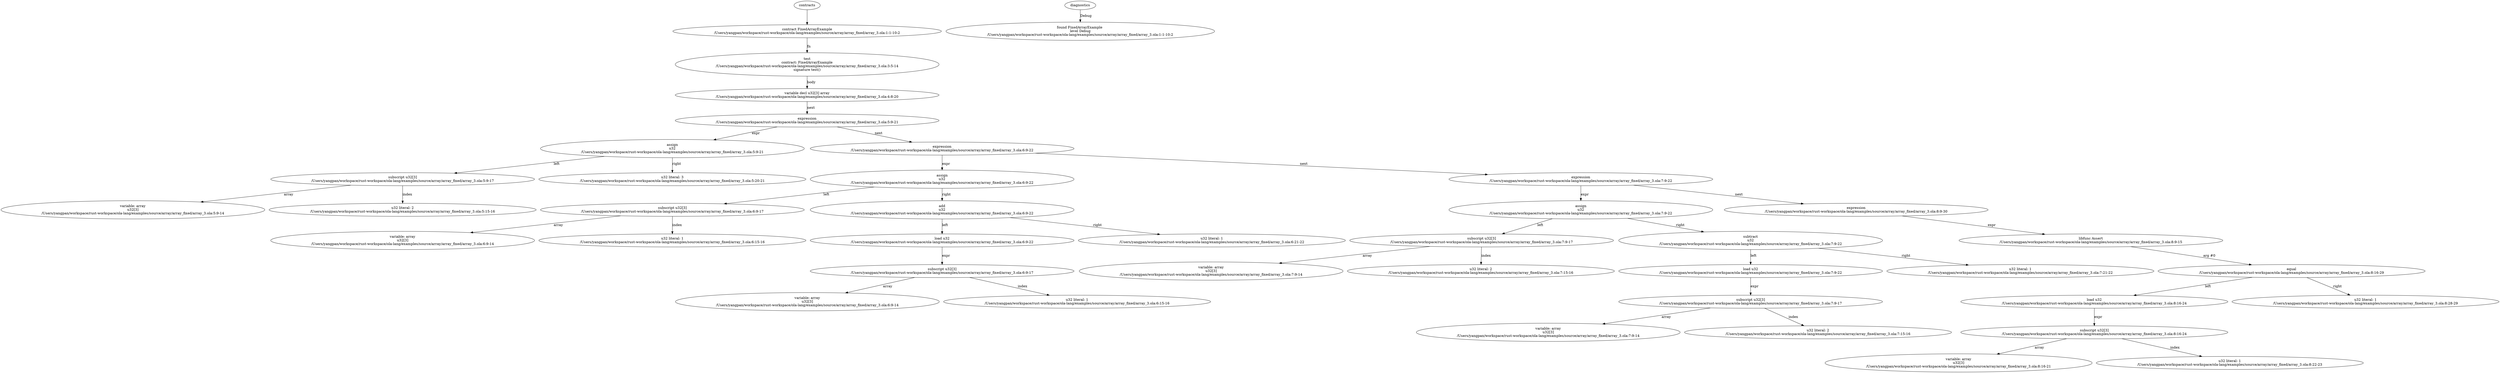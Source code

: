 strict digraph "/Users/yangpan/workspace/rust-workspace/ola-lang/examples/source/array/array_fixed/array_3.ola" {
	contract [label="contract FixedArrayExample\n/Users/yangpan/workspace/rust-workspace/ola-lang/examples/source/array/array_fixed/array_3.ola:1:1-10:2"]
	test [label="test\ncontract: FixedArrayExample\n/Users/yangpan/workspace/rust-workspace/ola-lang/examples/source/array/array_fixed/array_3.ola:3:5-14\nsignature test()"]
	var_decl [label="variable decl u32[3] array\n/Users/yangpan/workspace/rust-workspace/ola-lang/examples/source/array/array_fixed/array_3.ola:4:8-20"]
	expr [label="expression\n/Users/yangpan/workspace/rust-workspace/ola-lang/examples/source/array/array_fixed/array_3.ola:5:9-21"]
	assign [label="assign\nu32\n/Users/yangpan/workspace/rust-workspace/ola-lang/examples/source/array/array_fixed/array_3.ola:5:9-21"]
	subscript [label="subscript u32[3]\n/Users/yangpan/workspace/rust-workspace/ola-lang/examples/source/array/array_fixed/array_3.ola:5:9-17"]
	variable [label="variable: array\nu32[3]\n/Users/yangpan/workspace/rust-workspace/ola-lang/examples/source/array/array_fixed/array_3.ola:5:9-14"]
	number_literal [label="u32 literal: 2\n/Users/yangpan/workspace/rust-workspace/ola-lang/examples/source/array/array_fixed/array_3.ola:5:15-16"]
	number_literal_9 [label="u32 literal: 3\n/Users/yangpan/workspace/rust-workspace/ola-lang/examples/source/array/array_fixed/array_3.ola:5:20-21"]
	expr_10 [label="expression\n/Users/yangpan/workspace/rust-workspace/ola-lang/examples/source/array/array_fixed/array_3.ola:6:9-22"]
	assign_11 [label="assign\nu32\n/Users/yangpan/workspace/rust-workspace/ola-lang/examples/source/array/array_fixed/array_3.ola:6:9-22"]
	subscript_12 [label="subscript u32[3]\n/Users/yangpan/workspace/rust-workspace/ola-lang/examples/source/array/array_fixed/array_3.ola:6:9-17"]
	variable_13 [label="variable: array\nu32[3]\n/Users/yangpan/workspace/rust-workspace/ola-lang/examples/source/array/array_fixed/array_3.ola:6:9-14"]
	number_literal_14 [label="u32 literal: 1\n/Users/yangpan/workspace/rust-workspace/ola-lang/examples/source/array/array_fixed/array_3.ola:6:15-16"]
	add [label="add\nu32\n/Users/yangpan/workspace/rust-workspace/ola-lang/examples/source/array/array_fixed/array_3.ola:6:9-22"]
	load [label="load u32\n/Users/yangpan/workspace/rust-workspace/ola-lang/examples/source/array/array_fixed/array_3.ola:6:9-22"]
	subscript_17 [label="subscript u32[3]\n/Users/yangpan/workspace/rust-workspace/ola-lang/examples/source/array/array_fixed/array_3.ola:6:9-17"]
	variable_18 [label="variable: array\nu32[3]\n/Users/yangpan/workspace/rust-workspace/ola-lang/examples/source/array/array_fixed/array_3.ola:6:9-14"]
	number_literal_19 [label="u32 literal: 1\n/Users/yangpan/workspace/rust-workspace/ola-lang/examples/source/array/array_fixed/array_3.ola:6:15-16"]
	number_literal_20 [label="u32 literal: 1\n/Users/yangpan/workspace/rust-workspace/ola-lang/examples/source/array/array_fixed/array_3.ola:6:21-22"]
	expr_21 [label="expression\n/Users/yangpan/workspace/rust-workspace/ola-lang/examples/source/array/array_fixed/array_3.ola:7:9-22"]
	assign_22 [label="assign\nu32\n/Users/yangpan/workspace/rust-workspace/ola-lang/examples/source/array/array_fixed/array_3.ola:7:9-22"]
	subscript_23 [label="subscript u32[3]\n/Users/yangpan/workspace/rust-workspace/ola-lang/examples/source/array/array_fixed/array_3.ola:7:9-17"]
	variable_24 [label="variable: array\nu32[3]\n/Users/yangpan/workspace/rust-workspace/ola-lang/examples/source/array/array_fixed/array_3.ola:7:9-14"]
	number_literal_25 [label="u32 literal: 2\n/Users/yangpan/workspace/rust-workspace/ola-lang/examples/source/array/array_fixed/array_3.ola:7:15-16"]
	subtract [label="subtract\nu32\n/Users/yangpan/workspace/rust-workspace/ola-lang/examples/source/array/array_fixed/array_3.ola:7:9-22"]
	load_27 [label="load u32\n/Users/yangpan/workspace/rust-workspace/ola-lang/examples/source/array/array_fixed/array_3.ola:7:9-22"]
	subscript_28 [label="subscript u32[3]\n/Users/yangpan/workspace/rust-workspace/ola-lang/examples/source/array/array_fixed/array_3.ola:7:9-17"]
	variable_29 [label="variable: array\nu32[3]\n/Users/yangpan/workspace/rust-workspace/ola-lang/examples/source/array/array_fixed/array_3.ola:7:9-14"]
	number_literal_30 [label="u32 literal: 2\n/Users/yangpan/workspace/rust-workspace/ola-lang/examples/source/array/array_fixed/array_3.ola:7:15-16"]
	number_literal_31 [label="u32 literal: 1\n/Users/yangpan/workspace/rust-workspace/ola-lang/examples/source/array/array_fixed/array_3.ola:7:21-22"]
	expr_32 [label="expression\n/Users/yangpan/workspace/rust-workspace/ola-lang/examples/source/array/array_fixed/array_3.ola:8:9-30"]
	libfunc [label="libfunc Assert\n/Users/yangpan/workspace/rust-workspace/ola-lang/examples/source/array/array_fixed/array_3.ola:8:9-15"]
	equal [label="equal\n/Users/yangpan/workspace/rust-workspace/ola-lang/examples/source/array/array_fixed/array_3.ola:8:16-29"]
	load_35 [label="load u32\n/Users/yangpan/workspace/rust-workspace/ola-lang/examples/source/array/array_fixed/array_3.ola:8:16-24"]
	subscript_36 [label="subscript u32[3]\n/Users/yangpan/workspace/rust-workspace/ola-lang/examples/source/array/array_fixed/array_3.ola:8:16-24"]
	variable_37 [label="variable: array\nu32[3]\n/Users/yangpan/workspace/rust-workspace/ola-lang/examples/source/array/array_fixed/array_3.ola:8:16-21"]
	number_literal_38 [label="u32 literal: 1\n/Users/yangpan/workspace/rust-workspace/ola-lang/examples/source/array/array_fixed/array_3.ola:8:22-23"]
	number_literal_39 [label="u32 literal: 1\n/Users/yangpan/workspace/rust-workspace/ola-lang/examples/source/array/array_fixed/array_3.ola:8:28-29"]
	diagnostic [label="found FixedArrayExample \nlevel Debug\n/Users/yangpan/workspace/rust-workspace/ola-lang/examples/source/array/array_fixed/array_3.ola:1:1-10:2"]
	contracts -> contract
	contract -> test [label="fn"]
	test -> var_decl [label="body"]
	var_decl -> expr [label="next"]
	expr -> assign [label="expr"]
	assign -> subscript [label="left"]
	subscript -> variable [label="array"]
	subscript -> number_literal [label="index"]
	assign -> number_literal_9 [label="right"]
	expr -> expr_10 [label="next"]
	expr_10 -> assign_11 [label="expr"]
	assign_11 -> subscript_12 [label="left"]
	subscript_12 -> variable_13 [label="array"]
	subscript_12 -> number_literal_14 [label="index"]
	assign_11 -> add [label="right"]
	add -> load [label="left"]
	load -> subscript_17 [label="expr"]
	subscript_17 -> variable_18 [label="array"]
	subscript_17 -> number_literal_19 [label="index"]
	add -> number_literal_20 [label="right"]
	expr_10 -> expr_21 [label="next"]
	expr_21 -> assign_22 [label="expr"]
	assign_22 -> subscript_23 [label="left"]
	subscript_23 -> variable_24 [label="array"]
	subscript_23 -> number_literal_25 [label="index"]
	assign_22 -> subtract [label="right"]
	subtract -> load_27 [label="left"]
	load_27 -> subscript_28 [label="expr"]
	subscript_28 -> variable_29 [label="array"]
	subscript_28 -> number_literal_30 [label="index"]
	subtract -> number_literal_31 [label="right"]
	expr_21 -> expr_32 [label="next"]
	expr_32 -> libfunc [label="expr"]
	libfunc -> equal [label="arg #0"]
	equal -> load_35 [label="left"]
	load_35 -> subscript_36 [label="expr"]
	subscript_36 -> variable_37 [label="array"]
	subscript_36 -> number_literal_38 [label="index"]
	equal -> number_literal_39 [label="right"]
	diagnostics -> diagnostic [label="Debug"]
}
